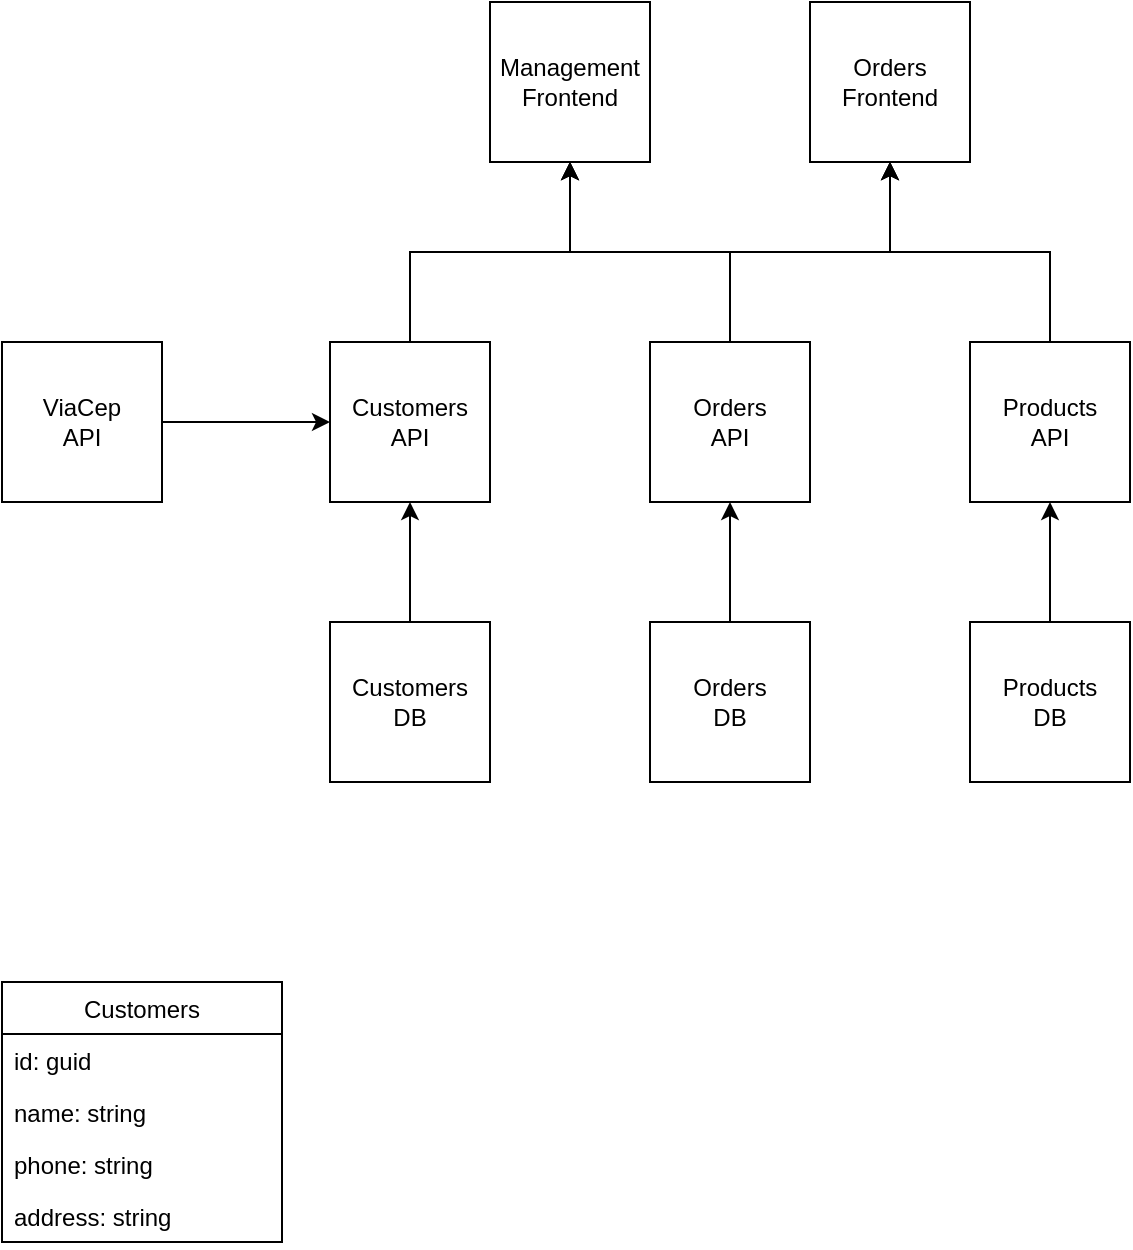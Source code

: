 <mxfile version="20.0.1" type="device"><diagram id="MHvAUveSL60aX9U3yQga" name="Page-1"><mxGraphModel dx="1422" dy="794" grid="1" gridSize="10" guides="1" tooltips="1" connect="1" arrows="1" fold="1" page="1" pageScale="1" pageWidth="827" pageHeight="1169" math="0" shadow="0"><root><mxCell id="0"/><mxCell id="1" parent="0"/><mxCell id="x7YKl0QorjvwwURqsud0-5" style="edgeStyle=orthogonalEdgeStyle;rounded=0;orthogonalLoop=1;jettySize=auto;html=1;exitX=0.5;exitY=0;exitDx=0;exitDy=0;" parent="1" source="x7YKl0QorjvwwURqsud0-1" target="x7YKl0QorjvwwURqsud0-3" edge="1"><mxGeometry relative="1" as="geometry"/></mxCell><mxCell id="x7YKl0QorjvwwURqsud0-17" style="edgeStyle=orthogonalEdgeStyle;rounded=0;orthogonalLoop=1;jettySize=auto;html=1;exitX=0.5;exitY=0;exitDx=0;exitDy=0;" parent="1" source="x7YKl0QorjvwwURqsud0-1" target="x7YKl0QorjvwwURqsud0-16" edge="1"><mxGeometry relative="1" as="geometry"/></mxCell><mxCell id="x7YKl0QorjvwwURqsud0-1" value="Customers API" style="whiteSpace=wrap;html=1;aspect=fixed;" parent="1" vertex="1"><mxGeometry x="194" y="310" width="80" height="80" as="geometry"/></mxCell><mxCell id="x7YKl0QorjvwwURqsud0-6" style="edgeStyle=orthogonalEdgeStyle;rounded=0;orthogonalLoop=1;jettySize=auto;html=1;exitX=0.5;exitY=0;exitDx=0;exitDy=0;entryX=0.5;entryY=1;entryDx=0;entryDy=0;" parent="1" source="x7YKl0QorjvwwURqsud0-2" target="x7YKl0QorjvwwURqsud0-3" edge="1"><mxGeometry relative="1" as="geometry"/></mxCell><mxCell id="x7YKl0QorjvwwURqsud0-18" style="edgeStyle=orthogonalEdgeStyle;rounded=0;orthogonalLoop=1;jettySize=auto;html=1;exitX=0.5;exitY=0;exitDx=0;exitDy=0;entryX=0.5;entryY=1;entryDx=0;entryDy=0;" parent="1" source="x7YKl0QorjvwwURqsud0-2" target="x7YKl0QorjvwwURqsud0-16" edge="1"><mxGeometry relative="1" as="geometry"/></mxCell><mxCell id="x7YKl0QorjvwwURqsud0-2" value="Orders&lt;br&gt;API" style="whiteSpace=wrap;html=1;aspect=fixed;" parent="1" vertex="1"><mxGeometry x="354" y="310" width="80" height="80" as="geometry"/></mxCell><mxCell id="x7YKl0QorjvwwURqsud0-3" value="Management&lt;br&gt;Frontend" style="whiteSpace=wrap;html=1;aspect=fixed;" parent="1" vertex="1"><mxGeometry x="274" y="140" width="80" height="80" as="geometry"/></mxCell><mxCell id="x7YKl0QorjvwwURqsud0-7" style="edgeStyle=orthogonalEdgeStyle;rounded=0;orthogonalLoop=1;jettySize=auto;html=1;exitX=0.5;exitY=0;exitDx=0;exitDy=0;entryX=0.5;entryY=1;entryDx=0;entryDy=0;" parent="1" source="x7YKl0QorjvwwURqsud0-4" target="x7YKl0QorjvwwURqsud0-3" edge="1"><mxGeometry relative="1" as="geometry"/></mxCell><mxCell id="x7YKl0QorjvwwURqsud0-19" style="edgeStyle=orthogonalEdgeStyle;rounded=0;orthogonalLoop=1;jettySize=auto;html=1;exitX=0.5;exitY=0;exitDx=0;exitDy=0;" parent="1" source="x7YKl0QorjvwwURqsud0-4" target="x7YKl0QorjvwwURqsud0-16" edge="1"><mxGeometry relative="1" as="geometry"/></mxCell><mxCell id="x7YKl0QorjvwwURqsud0-4" value="Products&lt;br&gt;API" style="whiteSpace=wrap;html=1;aspect=fixed;" parent="1" vertex="1"><mxGeometry x="514" y="310" width="80" height="80" as="geometry"/></mxCell><mxCell id="x7YKl0QorjvwwURqsud0-9" style="edgeStyle=orthogonalEdgeStyle;rounded=0;orthogonalLoop=1;jettySize=auto;html=1;exitX=0.5;exitY=0;exitDx=0;exitDy=0;entryX=0.5;entryY=1;entryDx=0;entryDy=0;" parent="1" source="x7YKl0QorjvwwURqsud0-8" target="x7YKl0QorjvwwURqsud0-1" edge="1"><mxGeometry relative="1" as="geometry"/></mxCell><mxCell id="x7YKl0QorjvwwURqsud0-8" value="Customers DB" style="whiteSpace=wrap;html=1;aspect=fixed;" parent="1" vertex="1"><mxGeometry x="194" y="450" width="80" height="80" as="geometry"/></mxCell><mxCell id="x7YKl0QorjvwwURqsud0-12" style="edgeStyle=orthogonalEdgeStyle;rounded=0;orthogonalLoop=1;jettySize=auto;html=1;exitX=0.5;exitY=0;exitDx=0;exitDy=0;entryX=0.5;entryY=1;entryDx=0;entryDy=0;" parent="1" source="x7YKl0QorjvwwURqsud0-10" target="x7YKl0QorjvwwURqsud0-2" edge="1"><mxGeometry relative="1" as="geometry"/></mxCell><mxCell id="x7YKl0QorjvwwURqsud0-10" value="Orders&lt;br&gt;DB" style="whiteSpace=wrap;html=1;aspect=fixed;" parent="1" vertex="1"><mxGeometry x="354" y="450" width="80" height="80" as="geometry"/></mxCell><mxCell id="x7YKl0QorjvwwURqsud0-13" style="edgeStyle=orthogonalEdgeStyle;rounded=0;orthogonalLoop=1;jettySize=auto;html=1;exitX=0.5;exitY=0;exitDx=0;exitDy=0;entryX=0.5;entryY=1;entryDx=0;entryDy=0;" parent="1" source="x7YKl0QorjvwwURqsud0-11" target="x7YKl0QorjvwwURqsud0-4" edge="1"><mxGeometry relative="1" as="geometry"/></mxCell><mxCell id="x7YKl0QorjvwwURqsud0-11" value="Products&lt;br&gt;DB" style="whiteSpace=wrap;html=1;aspect=fixed;" parent="1" vertex="1"><mxGeometry x="514" y="450" width="80" height="80" as="geometry"/></mxCell><mxCell id="x7YKl0QorjvwwURqsud0-15" style="edgeStyle=orthogonalEdgeStyle;rounded=0;orthogonalLoop=1;jettySize=auto;html=1;exitX=1;exitY=0.5;exitDx=0;exitDy=0;entryX=0;entryY=0.5;entryDx=0;entryDy=0;" parent="1" source="x7YKl0QorjvwwURqsud0-14" target="x7YKl0QorjvwwURqsud0-1" edge="1"><mxGeometry relative="1" as="geometry"/></mxCell><mxCell id="x7YKl0QorjvwwURqsud0-14" value="ViaCep&lt;br&gt;API" style="whiteSpace=wrap;html=1;aspect=fixed;" parent="1" vertex="1"><mxGeometry x="30" y="310" width="80" height="80" as="geometry"/></mxCell><mxCell id="x7YKl0QorjvwwURqsud0-16" value="Orders&lt;br&gt;Frontend" style="whiteSpace=wrap;html=1;aspect=fixed;" parent="1" vertex="1"><mxGeometry x="434" y="140" width="80" height="80" as="geometry"/></mxCell><mxCell id="e1jrSOAJXlvAXeXpwxwN-1" value="Customers" style="swimlane;fontStyle=0;childLayout=stackLayout;horizontal=1;startSize=26;fillColor=none;horizontalStack=0;resizeParent=1;resizeParentMax=0;resizeLast=0;collapsible=1;marginBottom=0;" vertex="1" parent="1"><mxGeometry x="30" y="630" width="140" height="130" as="geometry"/></mxCell><mxCell id="e1jrSOAJXlvAXeXpwxwN-2" value="id: guid&#10;" style="text;strokeColor=none;fillColor=none;align=left;verticalAlign=top;spacingLeft=4;spacingRight=4;overflow=hidden;rotatable=0;points=[[0,0.5],[1,0.5]];portConstraint=eastwest;" vertex="1" parent="e1jrSOAJXlvAXeXpwxwN-1"><mxGeometry y="26" width="140" height="26" as="geometry"/></mxCell><mxCell id="e1jrSOAJXlvAXeXpwxwN-3" value="name: string" style="text;strokeColor=none;fillColor=none;align=left;verticalAlign=top;spacingLeft=4;spacingRight=4;overflow=hidden;rotatable=0;points=[[0,0.5],[1,0.5]];portConstraint=eastwest;" vertex="1" parent="e1jrSOAJXlvAXeXpwxwN-1"><mxGeometry y="52" width="140" height="26" as="geometry"/></mxCell><mxCell id="e1jrSOAJXlvAXeXpwxwN-9" value="phone: string" style="text;strokeColor=none;fillColor=none;align=left;verticalAlign=top;spacingLeft=4;spacingRight=4;overflow=hidden;rotatable=0;points=[[0,0.5],[1,0.5]];portConstraint=eastwest;" vertex="1" parent="e1jrSOAJXlvAXeXpwxwN-1"><mxGeometry y="78" width="140" height="26" as="geometry"/></mxCell><mxCell id="e1jrSOAJXlvAXeXpwxwN-4" value="address: string" style="text;strokeColor=none;fillColor=none;align=left;verticalAlign=top;spacingLeft=4;spacingRight=4;overflow=hidden;rotatable=0;points=[[0,0.5],[1,0.5]];portConstraint=eastwest;" vertex="1" parent="e1jrSOAJXlvAXeXpwxwN-1"><mxGeometry y="104" width="140" height="26" as="geometry"/></mxCell></root></mxGraphModel></diagram></mxfile>